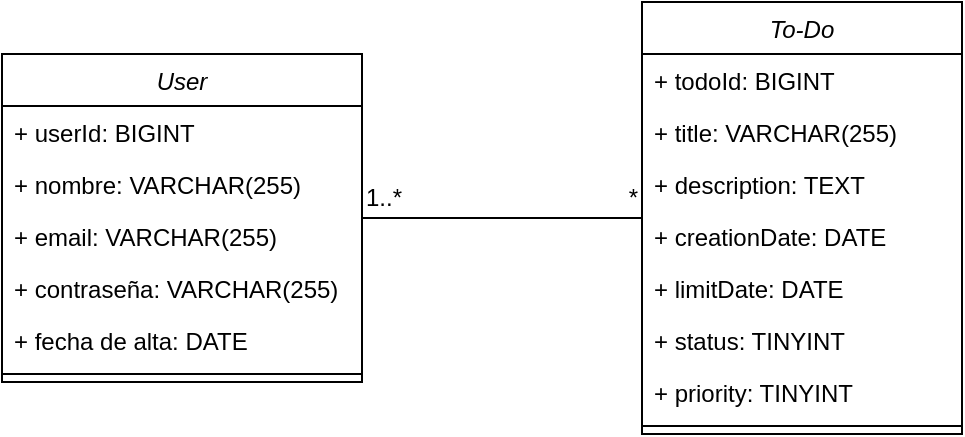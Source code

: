<mxfile version="24.2.3" type="github">
  <diagram id="C5RBs43oDa-KdzZeNtuy" name="Page-1">
    <mxGraphModel dx="1221" dy="673" grid="1" gridSize="10" guides="1" tooltips="1" connect="1" arrows="1" fold="1" page="1" pageScale="1" pageWidth="827" pageHeight="1169" math="0" shadow="0">
      <root>
        <mxCell id="WIyWlLk6GJQsqaUBKTNV-0" />
        <mxCell id="WIyWlLk6GJQsqaUBKTNV-1" parent="WIyWlLk6GJQsqaUBKTNV-0" />
        <mxCell id="zkfFHV4jXpPFQw0GAbJ--0" value="User" style="swimlane;fontStyle=2;align=center;verticalAlign=top;childLayout=stackLayout;horizontal=1;startSize=26;horizontalStack=0;resizeParent=1;resizeLast=0;collapsible=1;marginBottom=0;rounded=0;shadow=0;strokeWidth=1;" parent="WIyWlLk6GJQsqaUBKTNV-1" vertex="1">
          <mxGeometry x="200" y="133" width="180" height="164" as="geometry">
            <mxRectangle x="230" y="140" width="160" height="26" as="alternateBounds" />
          </mxGeometry>
        </mxCell>
        <mxCell id="zkfFHV4jXpPFQw0GAbJ--1" value="+ userId: BIGINT" style="text;align=left;verticalAlign=top;spacingLeft=4;spacingRight=4;overflow=hidden;rotatable=0;points=[[0,0.5],[1,0.5]];portConstraint=eastwest;" parent="zkfFHV4jXpPFQw0GAbJ--0" vertex="1">
          <mxGeometry y="26" width="180" height="26" as="geometry" />
        </mxCell>
        <mxCell id="zkfFHV4jXpPFQw0GAbJ--2" value="+ nombre: VARCHAR(255)" style="text;align=left;verticalAlign=top;spacingLeft=4;spacingRight=4;overflow=hidden;rotatable=0;points=[[0,0.5],[1,0.5]];portConstraint=eastwest;rounded=0;shadow=0;html=0;" parent="zkfFHV4jXpPFQw0GAbJ--0" vertex="1">
          <mxGeometry y="52" width="180" height="26" as="geometry" />
        </mxCell>
        <mxCell id="SqnJPNIWYzNJ_H6MwXNB-7" value="+ email: VARCHAR(255)" style="text;align=left;verticalAlign=top;spacingLeft=4;spacingRight=4;overflow=hidden;rotatable=0;points=[[0,0.5],[1,0.5]];portConstraint=eastwest;rounded=0;shadow=0;html=0;" vertex="1" parent="zkfFHV4jXpPFQw0GAbJ--0">
          <mxGeometry y="78" width="180" height="26" as="geometry" />
        </mxCell>
        <mxCell id="zkfFHV4jXpPFQw0GAbJ--3" value="+ contraseña: VARCHAR(255)" style="text;align=left;verticalAlign=top;spacingLeft=4;spacingRight=4;overflow=hidden;rotatable=0;points=[[0,0.5],[1,0.5]];portConstraint=eastwest;rounded=0;shadow=0;html=0;" parent="zkfFHV4jXpPFQw0GAbJ--0" vertex="1">
          <mxGeometry y="104" width="180" height="26" as="geometry" />
        </mxCell>
        <mxCell id="SqnJPNIWYzNJ_H6MwXNB-8" value="+ fecha de alta: DATE" style="text;align=left;verticalAlign=top;spacingLeft=4;spacingRight=4;overflow=hidden;rotatable=0;points=[[0,0.5],[1,0.5]];portConstraint=eastwest;rounded=0;shadow=0;html=0;" vertex="1" parent="zkfFHV4jXpPFQw0GAbJ--0">
          <mxGeometry y="130" width="180" height="26" as="geometry" />
        </mxCell>
        <mxCell id="zkfFHV4jXpPFQw0GAbJ--4" value="" style="line;html=1;strokeWidth=1;align=left;verticalAlign=middle;spacingTop=-1;spacingLeft=3;spacingRight=3;rotatable=0;labelPosition=right;points=[];portConstraint=eastwest;" parent="zkfFHV4jXpPFQw0GAbJ--0" vertex="1">
          <mxGeometry y="156" width="180" height="8" as="geometry" />
        </mxCell>
        <mxCell id="SqnJPNIWYzNJ_H6MwXNB-0" value="To-Do" style="swimlane;fontStyle=2;align=center;verticalAlign=top;childLayout=stackLayout;horizontal=1;startSize=26;horizontalStack=0;resizeParent=1;resizeLast=0;collapsible=1;marginBottom=0;rounded=0;shadow=0;strokeWidth=1;" vertex="1" parent="WIyWlLk6GJQsqaUBKTNV-1">
          <mxGeometry x="520" y="107" width="160" height="216" as="geometry">
            <mxRectangle x="230" y="140" width="160" height="26" as="alternateBounds" />
          </mxGeometry>
        </mxCell>
        <mxCell id="SqnJPNIWYzNJ_H6MwXNB-1" value="+ todoId: BIGINT" style="text;align=left;verticalAlign=top;spacingLeft=4;spacingRight=4;overflow=hidden;rotatable=0;points=[[0,0.5],[1,0.5]];portConstraint=eastwest;" vertex="1" parent="SqnJPNIWYzNJ_H6MwXNB-0">
          <mxGeometry y="26" width="160" height="26" as="geometry" />
        </mxCell>
        <mxCell id="SqnJPNIWYzNJ_H6MwXNB-2" value="+ title: VARCHAR(255)" style="text;align=left;verticalAlign=top;spacingLeft=4;spacingRight=4;overflow=hidden;rotatable=0;points=[[0,0.5],[1,0.5]];portConstraint=eastwest;rounded=0;shadow=0;html=0;" vertex="1" parent="SqnJPNIWYzNJ_H6MwXNB-0">
          <mxGeometry y="52" width="160" height="26" as="geometry" />
        </mxCell>
        <mxCell id="SqnJPNIWYzNJ_H6MwXNB-3" value="+ description: TEXT" style="text;align=left;verticalAlign=top;spacingLeft=4;spacingRight=4;overflow=hidden;rotatable=0;points=[[0,0.5],[1,0.5]];portConstraint=eastwest;rounded=0;shadow=0;html=0;" vertex="1" parent="SqnJPNIWYzNJ_H6MwXNB-0">
          <mxGeometry y="78" width="160" height="26" as="geometry" />
        </mxCell>
        <mxCell id="SqnJPNIWYzNJ_H6MwXNB-9" value="+ creationDate: DATE" style="text;align=left;verticalAlign=top;spacingLeft=4;spacingRight=4;overflow=hidden;rotatable=0;points=[[0,0.5],[1,0.5]];portConstraint=eastwest;rounded=0;shadow=0;html=0;" vertex="1" parent="SqnJPNIWYzNJ_H6MwXNB-0">
          <mxGeometry y="104" width="160" height="26" as="geometry" />
        </mxCell>
        <mxCell id="SqnJPNIWYzNJ_H6MwXNB-10" value="+ limitDate: DATE" style="text;align=left;verticalAlign=top;spacingLeft=4;spacingRight=4;overflow=hidden;rotatable=0;points=[[0,0.5],[1,0.5]];portConstraint=eastwest;rounded=0;shadow=0;html=0;" vertex="1" parent="SqnJPNIWYzNJ_H6MwXNB-0">
          <mxGeometry y="130" width="160" height="26" as="geometry" />
        </mxCell>
        <mxCell id="SqnJPNIWYzNJ_H6MwXNB-11" value="+ status: TINYINT" style="text;align=left;verticalAlign=top;spacingLeft=4;spacingRight=4;overflow=hidden;rotatable=0;points=[[0,0.5],[1,0.5]];portConstraint=eastwest;rounded=0;shadow=0;html=0;" vertex="1" parent="SqnJPNIWYzNJ_H6MwXNB-0">
          <mxGeometry y="156" width="160" height="26" as="geometry" />
        </mxCell>
        <mxCell id="SqnJPNIWYzNJ_H6MwXNB-12" value="+ priority: TINYINT" style="text;align=left;verticalAlign=top;spacingLeft=4;spacingRight=4;overflow=hidden;rotatable=0;points=[[0,0.5],[1,0.5]];portConstraint=eastwest;rounded=0;shadow=0;html=0;" vertex="1" parent="SqnJPNIWYzNJ_H6MwXNB-0">
          <mxGeometry y="182" width="160" height="26" as="geometry" />
        </mxCell>
        <mxCell id="SqnJPNIWYzNJ_H6MwXNB-4" value="" style="line;html=1;strokeWidth=1;align=left;verticalAlign=middle;spacingTop=-1;spacingLeft=3;spacingRight=3;rotatable=0;labelPosition=right;points=[];portConstraint=eastwest;" vertex="1" parent="SqnJPNIWYzNJ_H6MwXNB-0">
          <mxGeometry y="208" width="160" height="8" as="geometry" />
        </mxCell>
        <mxCell id="SqnJPNIWYzNJ_H6MwXNB-6" value="" style="endArrow=none;html=1;rounded=0;hachureGap=4;fontFamily=Architects Daughter;fontSource=https%3A%2F%2Ffonts.googleapis.com%2Fcss%3Ffamily%3DArchitects%2BDaughter;curved=0;strokeColor=default;" edge="1" parent="WIyWlLk6GJQsqaUBKTNV-1" source="zkfFHV4jXpPFQw0GAbJ--0" target="SqnJPNIWYzNJ_H6MwXNB-0">
          <mxGeometry width="50" height="50" relative="1" as="geometry">
            <mxPoint x="390" y="380" as="sourcePoint" />
            <mxPoint x="440" y="330" as="targetPoint" />
            <Array as="points" />
          </mxGeometry>
        </mxCell>
        <mxCell id="SqnJPNIWYzNJ_H6MwXNB-13" value="&lt;p align=&quot;left&quot;&gt;1..*&lt;/p&gt;" style="text;html=1;align=left;verticalAlign=middle;whiteSpace=wrap;rounded=0;fontFamily=Helvetica;fontStyle=0" vertex="1" parent="WIyWlLk6GJQsqaUBKTNV-1">
          <mxGeometry x="380" y="190" width="20" height="30" as="geometry" />
        </mxCell>
        <mxCell id="SqnJPNIWYzNJ_H6MwXNB-14" value="&lt;div align=&quot;right&quot;&gt;*&lt;/div&gt;" style="text;html=1;align=right;verticalAlign=middle;whiteSpace=wrap;rounded=0;fontFamily=Helvetica;fontStyle=0" vertex="1" parent="WIyWlLk6GJQsqaUBKTNV-1">
          <mxGeometry x="500" y="190" width="20" height="30" as="geometry" />
        </mxCell>
      </root>
    </mxGraphModel>
  </diagram>
</mxfile>
